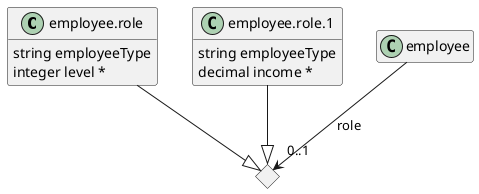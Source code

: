 @startuml
hide <<Path>> circle
hide <<Response>> circle
hide <<Parameter>> circle
hide empty methods
hide empty fields
set namespaceSeparator none

class "employee.role" {
  {field} string employeeType 
  {field} integer level *
}

class "employee.role.1" {
  {field} string employeeType 
  {field} decimal income *
}

class "employee" {
}

diamond anon1

"employee" -->"0..1" "anon1" : "role"

"employee.role" --|> "anon1"

"employee.role.1" --|> "anon1"

@enduml